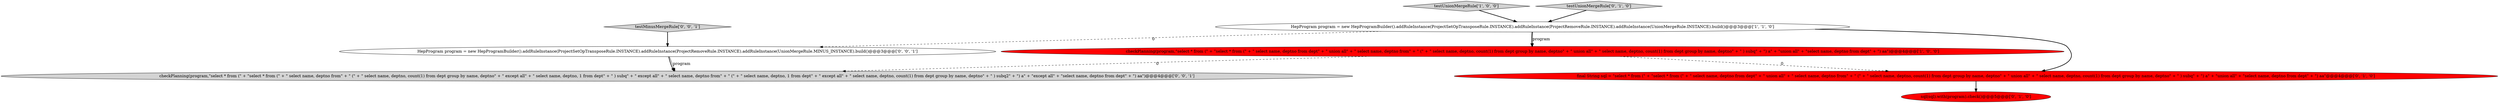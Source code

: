 digraph {
2 [style = filled, label = "checkPlanning(program,\"select * from (\" + \"select * from (\" + \" select name, deptno from dept\" + \" union all\" + \" select name, deptno from\" + \" (\" + \" select name, deptno, count(1) from dept group by name, deptno\" + \" union all\" + \" select name, deptno, count(1) from dept group by name, deptno\" + \" ) subq\" + \") a\" + \"union all\" + \"select name, deptno from dept\" + \") aa\")@@@4@@@['1', '0', '0']", fillcolor = red, shape = ellipse image = "AAA1AAABBB1BBB"];
7 [style = filled, label = "testMinusMergeRule['0', '0', '1']", fillcolor = lightgray, shape = diamond image = "AAA0AAABBB3BBB"];
4 [style = filled, label = "final String sql = \"select * from (\" + \"select * from (\" + \" select name, deptno from dept\" + \" union all\" + \" select name, deptno from\" + \" (\" + \" select name, deptno, count(1) from dept group by name, deptno\" + \" union all\" + \" select name, deptno, count(1) from dept group by name, deptno\" + \" ) subq\" + \") a\" + \"union all\" + \"select name, deptno from dept\" + \") aa\"@@@4@@@['0', '1', '0']", fillcolor = red, shape = ellipse image = "AAA1AAABBB2BBB"];
6 [style = filled, label = "checkPlanning(program,\"select * from (\" + \"select * from (\" + \" select name, deptno from\" + \" (\" + \" select name, deptno, count(1) from dept group by name, deptno\" + \" except all\" + \" select name, deptno, 1 from dept\" + \" ) subq\" + \" except all\" + \" select name, deptno from\" + \" (\" + \" select name, deptno, 1 from dept\" + \" except all\" + \" select name, deptno, count(1) from dept group by name, deptno\" + \" ) subq2\" + \") a\" + \"except all\" + \"select name, deptno from dept\" + \") aa\")@@@4@@@['0', '0', '1']", fillcolor = lightgray, shape = ellipse image = "AAA0AAABBB3BBB"];
0 [style = filled, label = "testUnionMergeRule['1', '0', '0']", fillcolor = lightgray, shape = diamond image = "AAA0AAABBB1BBB"];
5 [style = filled, label = "testUnionMergeRule['0', '1', '0']", fillcolor = lightgray, shape = diamond image = "AAA0AAABBB2BBB"];
1 [style = filled, label = "HepProgram program = new HepProgramBuilder().addRuleInstance(ProjectSetOpTransposeRule.INSTANCE).addRuleInstance(ProjectRemoveRule.INSTANCE).addRuleInstance(UnionMergeRule.INSTANCE).build()@@@3@@@['1', '1', '0']", fillcolor = white, shape = ellipse image = "AAA0AAABBB1BBB"];
8 [style = filled, label = "HepProgram program = new HepProgramBuilder().addRuleInstance(ProjectSetOpTransposeRule.INSTANCE).addRuleInstance(ProjectRemoveRule.INSTANCE).addRuleInstance(UnionMergeRule.MINUS_INSTANCE).build()@@@3@@@['0', '0', '1']", fillcolor = white, shape = ellipse image = "AAA0AAABBB3BBB"];
3 [style = filled, label = "sql(sql).with(program).check()@@@5@@@['0', '1', '0']", fillcolor = red, shape = ellipse image = "AAA1AAABBB2BBB"];
4->3 [style = bold, label=""];
5->1 [style = bold, label=""];
1->4 [style = bold, label=""];
1->2 [style = bold, label=""];
8->6 [style = bold, label=""];
1->8 [style = dashed, label="0"];
1->2 [style = solid, label="program"];
8->6 [style = solid, label="program"];
7->8 [style = bold, label=""];
0->1 [style = bold, label=""];
2->4 [style = dashed, label="0"];
2->6 [style = dashed, label="0"];
}
